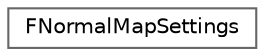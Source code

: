 digraph "Graphical Class Hierarchy"
{
 // INTERACTIVE_SVG=YES
 // LATEX_PDF_SIZE
  bgcolor="transparent";
  edge [fontname=Helvetica,fontsize=10,labelfontname=Helvetica,labelfontsize=10];
  node [fontname=Helvetica,fontsize=10,shape=box,height=0.2,width=0.4];
  rankdir="LR";
  Node0 [id="Node000000",label="FNormalMapSettings",height=0.2,width=0.4,color="grey40", fillcolor="white", style="filled",URL="$dd/d7a/structFNormalMapSettings.html",tooltip=" "];
}
